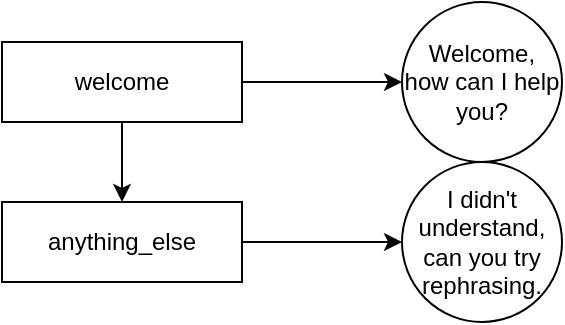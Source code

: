 <mxfile>
    <diagram id="J0ACA-pROl7S3uHdvoex" name="Page-1">
        <mxGraphModel dx="630" dy="909" grid="1" gridSize="10" guides="1" tooltips="1" connect="1" arrows="1" fold="1" page="1" pageScale="1" pageWidth="827" pageHeight="1169" math="0" shadow="0">
            <root>
                <mxCell id="0"/>
                <mxCell id="1" parent="0"/>
                <mxCell id="4" style="edgeStyle=none;html=1;exitX=0.5;exitY=1;exitDx=0;exitDy=0;entryX=0.5;entryY=0;entryDx=0;entryDy=0;" edge="1" parent="1" source="2" target="3">
                    <mxGeometry relative="1" as="geometry"/>
                </mxCell>
                <mxCell id="9" style="edgeStyle=none;html=1;exitX=1;exitY=0.5;exitDx=0;exitDy=0;entryX=0;entryY=0.5;entryDx=0;entryDy=0;" edge="1" parent="1" source="2" target="8">
                    <mxGeometry relative="1" as="geometry"/>
                </mxCell>
                <mxCell id="2" value="welcome" style="rounded=0;whiteSpace=wrap;html=1;" vertex="1" parent="1">
                    <mxGeometry x="40" y="40" width="120" height="40" as="geometry"/>
                </mxCell>
                <mxCell id="7" style="edgeStyle=none;html=1;exitX=1;exitY=0.5;exitDx=0;exitDy=0;entryX=0;entryY=0.5;entryDx=0;entryDy=0;" edge="1" parent="1" source="3" target="6">
                    <mxGeometry relative="1" as="geometry"/>
                </mxCell>
                <mxCell id="3" value="anything_else" style="rounded=0;whiteSpace=wrap;html=1;" vertex="1" parent="1">
                    <mxGeometry x="40" y="120" width="120" height="40" as="geometry"/>
                </mxCell>
                <mxCell id="6" value="I didn't understand, can you try rephrasing." style="ellipse;whiteSpace=wrap;html=1;aspect=fixed;" vertex="1" parent="1">
                    <mxGeometry x="240" y="100" width="80" height="80" as="geometry"/>
                </mxCell>
                <mxCell id="8" value="Welcome, how can I help you?" style="ellipse;whiteSpace=wrap;html=1;aspect=fixed;" vertex="1" parent="1">
                    <mxGeometry x="240" y="20" width="80" height="80" as="geometry"/>
                </mxCell>
            </root>
        </mxGraphModel>
    </diagram>
</mxfile>